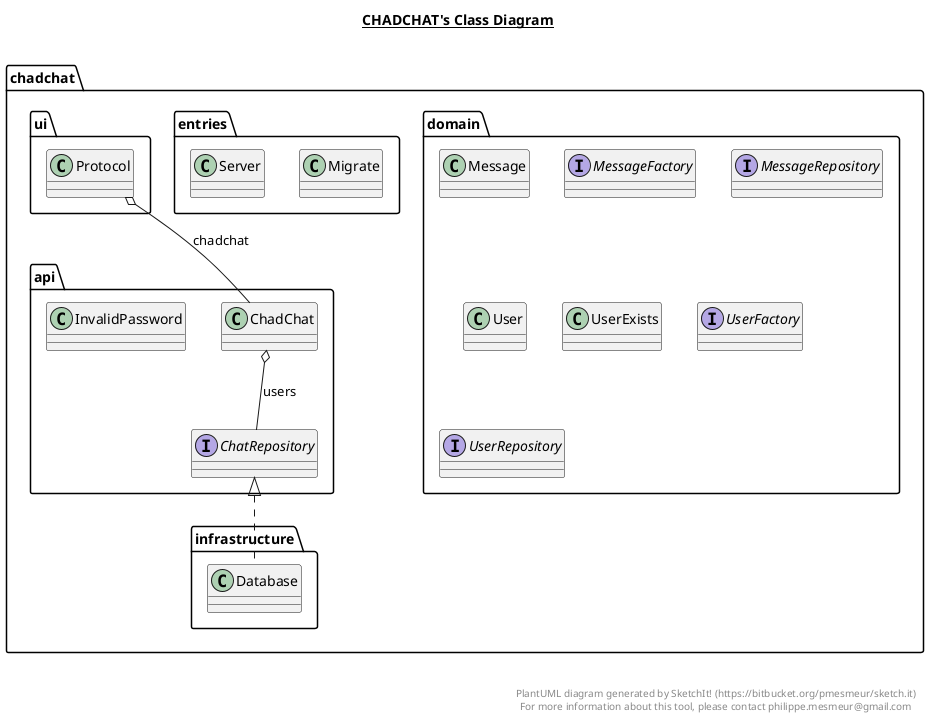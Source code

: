@startuml

title __CHADCHAT's Class Diagram__\n

  namespace chadchat.api {
    class chadchat.api.ChadChat {
    }
  }
  

  namespace chadchat.api {
    interface chadchat.api.ChatRepository {
    }
  }
  

  namespace chadchat.api {
    class chadchat.api.InvalidPassword {
    }
  }
  

  namespace chadchat.domain {
    class chadchat.domain.Message {
    }
  }
  

  namespace chadchat.domain {
    interface chadchat.domain.MessageFactory {
    }
  }
  

  namespace chadchat.domain {
    interface chadchat.domain.MessageRepository {
    }
  }
  

  namespace chadchat.domain {
    class chadchat.domain.User {
    }
  }
  

  namespace chadchat.domain {
    class chadchat.domain.UserExists {
    }
  }
  

  namespace chadchat.domain {
    interface chadchat.domain.UserFactory {
    }
  }
  

  namespace chadchat.domain {
    interface chadchat.domain.UserRepository {
    }
  }
  

  namespace chadchat.entries {
    class chadchat.entries.Migrate {
    }
  }
  

  namespace chadchat.entries {
    class chadchat.entries.Server {
    }
  }
  

  namespace chadchat.infrastructure {
    class chadchat.infrastructure.Database {
    }
  }
  

  namespace chadchat.ui {
    class chadchat.ui.Protocol {
    }
  }
  

  chadchat.api.ChadChat o-- chadchat.api.ChatRepository : users
  chadchat.infrastructure.Database .up.|> chadchat.api.ChatRepository
  chadchat.ui.Protocol .up.|> chadchat.api.ChadChat.MessageNotifier
  chadchat.ui.Protocol o-- chadchat.api.ChadChat : chadchat


right footer


PlantUML diagram generated by SketchIt! (https://bitbucket.org/pmesmeur/sketch.it)
For more information about this tool, please contact philippe.mesmeur@gmail.com
endfooter

@enduml
